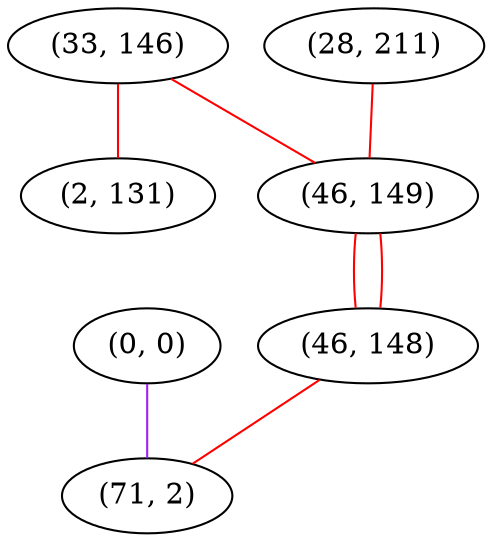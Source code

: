 graph "" {
"(0, 0)";
"(33, 146)";
"(2, 131)";
"(28, 211)";
"(46, 149)";
"(46, 148)";
"(71, 2)";
"(0, 0)" -- "(71, 2)"  [color=purple, key=0, weight=4];
"(33, 146)" -- "(2, 131)"  [color=red, key=0, weight=1];
"(33, 146)" -- "(46, 149)"  [color=red, key=0, weight=1];
"(28, 211)" -- "(46, 149)"  [color=red, key=0, weight=1];
"(46, 149)" -- "(46, 148)"  [color=red, key=0, weight=1];
"(46, 149)" -- "(46, 148)"  [color=red, key=1, weight=1];
"(46, 148)" -- "(71, 2)"  [color=red, key=0, weight=1];
}
